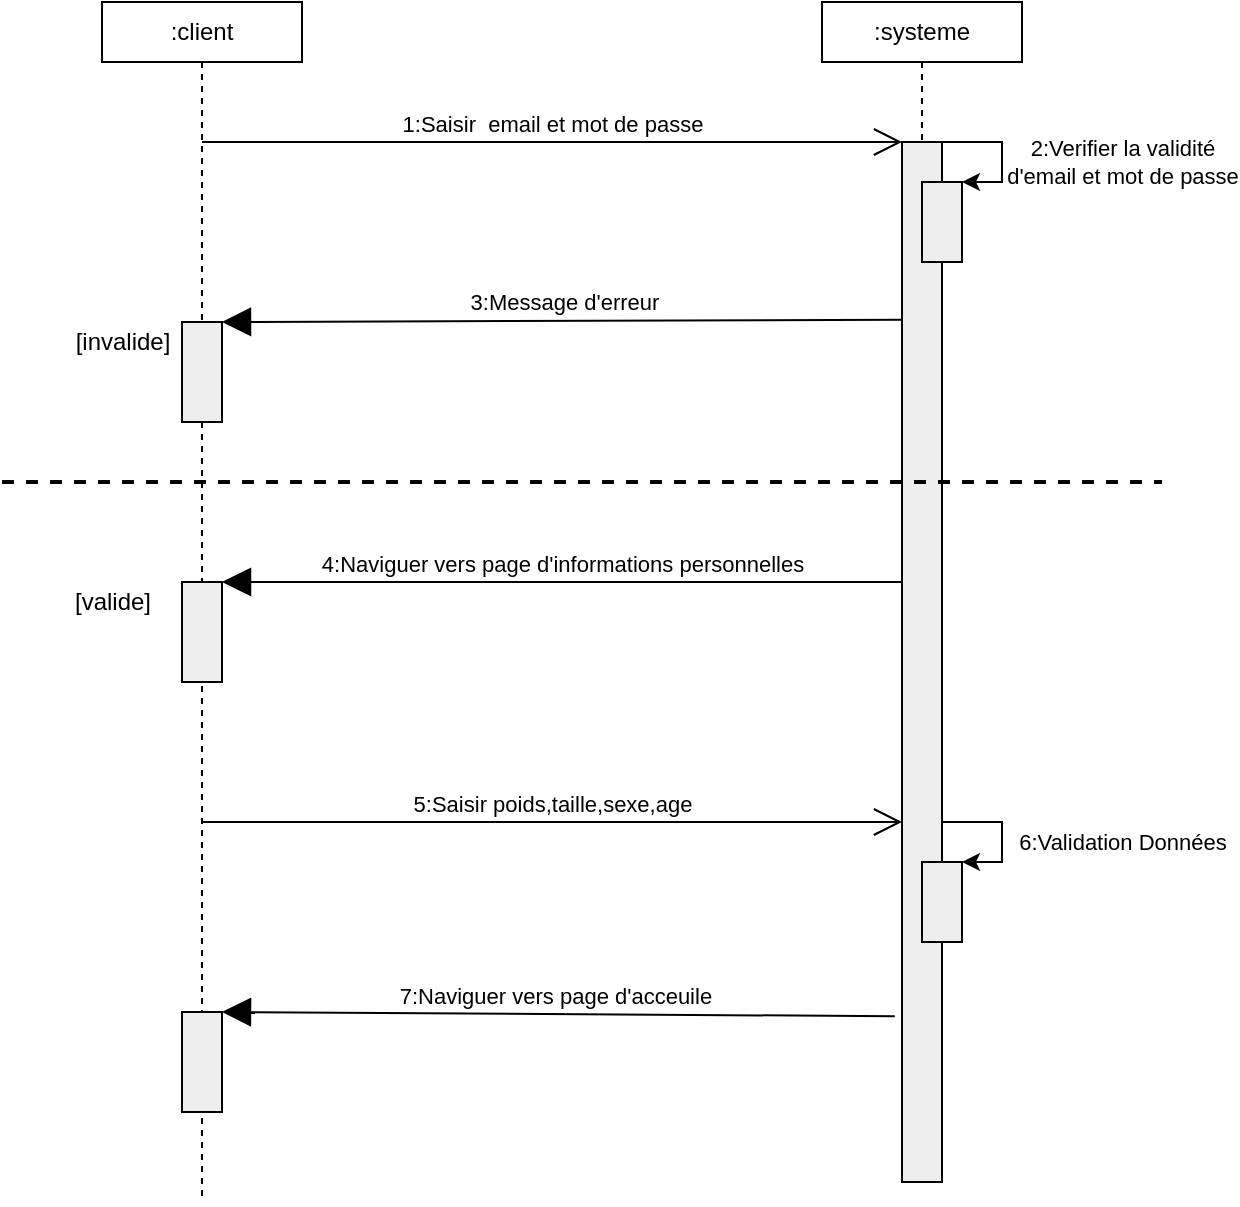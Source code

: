 <mxfile version="17.1.3" type="github">
  <diagram id="88-n9VoworjiJ0DwcDbS" name="Page-1">
    <mxGraphModel dx="1483" dy="781" grid="1" gridSize="10" guides="1" tooltips="1" connect="1" arrows="1" fold="1" page="1" pageScale="1" pageWidth="827" pageHeight="1169" math="0" shadow="0">
      <root>
        <mxCell id="0" />
        <mxCell id="1" parent="0" />
        <mxCell id="4Dx3WZbP61t2vSIbmsnp-1" value=":client" style="shape=rect;html=1;whiteSpace=wrap;align=center;" vertex="1" parent="1">
          <mxGeometry x="180" y="80" width="100" height="30" as="geometry" />
        </mxCell>
        <mxCell id="4Dx3WZbP61t2vSIbmsnp-2" value=":systeme" style="shape=rect;html=1;whiteSpace=wrap;align=center;" vertex="1" parent="1">
          <mxGeometry x="540" y="80" width="100" height="30" as="geometry" />
        </mxCell>
        <mxCell id="4Dx3WZbP61t2vSIbmsnp-3" value="" style="edgeStyle=none;dashed=1;html=1;endArrow=none;rounded=0;startArrow=none;" edge="1" source="4Dx3WZbP61t2vSIbmsnp-19" parent="1">
          <mxGeometry relative="1" as="geometry">
            <mxPoint x="230" y="680" as="targetPoint" />
          </mxGeometry>
        </mxCell>
        <mxCell id="4Dx3WZbP61t2vSIbmsnp-4" value="" style="edgeStyle=none;dashed=1;html=1;endArrow=none;rounded=0;startArrow=none;" edge="1" source="4Dx3WZbP61t2vSIbmsnp-9" parent="1">
          <mxGeometry relative="1" as="geometry">
            <mxPoint x="590" y="620" as="targetPoint" />
          </mxGeometry>
        </mxCell>
        <mxCell id="4Dx3WZbP61t2vSIbmsnp-5" value="1:Saisir&amp;nbsp; email et mot de passe" style="edgeStyle=none;html=1;endArrow=open;verticalAlign=bottom;endSize=12;rounded=0;entryX=0;entryY=0;entryDx=0;entryDy=0;" edge="1" parent="1" target="4Dx3WZbP61t2vSIbmsnp-9">
          <mxGeometry relative="1" as="geometry">
            <mxPoint x="230" y="150" as="sourcePoint" />
            <mxPoint x="590" y="150" as="targetPoint" />
          </mxGeometry>
        </mxCell>
        <mxCell id="4Dx3WZbP61t2vSIbmsnp-6" value="3:Message d&#39;erreur" style="edgeStyle=none;html=1;endArrow=block;verticalAlign=bottom;endSize=12;endFill=1;rounded=0;exitX=0.06;exitY=0.171;exitDx=0;exitDy=0;entryX=1;entryY=0;entryDx=0;entryDy=0;exitPerimeter=0;" edge="1" parent="1" source="4Dx3WZbP61t2vSIbmsnp-9" target="4Dx3WZbP61t2vSIbmsnp-19">
          <mxGeometry relative="1" as="geometry">
            <mxPoint x="440" y="239.5" as="sourcePoint" />
            <mxPoint x="230" y="240" as="targetPoint" />
          </mxGeometry>
        </mxCell>
        <mxCell id="4Dx3WZbP61t2vSIbmsnp-17" value="2:Verifier la validité &lt;br&gt;d&#39;email et mot de passe" style="edgeStyle=orthogonalEdgeStyle;rounded=0;orthogonalLoop=1;jettySize=auto;html=1;exitX=1;exitY=0;exitDx=0;exitDy=0;entryX=1;entryY=0;entryDx=0;entryDy=0;" edge="1" parent="1">
          <mxGeometry x="0.143" y="60" relative="1" as="geometry">
            <mxPoint x="600" y="150" as="sourcePoint" />
            <mxPoint x="610" y="170" as="targetPoint" />
            <Array as="points">
              <mxPoint x="630" y="150" />
              <mxPoint x="630" y="170" />
            </Array>
            <mxPoint as="offset" />
          </mxGeometry>
        </mxCell>
        <mxCell id="4Dx3WZbP61t2vSIbmsnp-9" value="" style="shape=rect;html=1;fillColor=#eeeeee;" vertex="1" parent="1">
          <mxGeometry x="580" y="150" width="20" height="520" as="geometry" />
        </mxCell>
        <mxCell id="4Dx3WZbP61t2vSIbmsnp-13" value="" style="edgeStyle=none;dashed=1;html=1;endArrow=none;rounded=0;" edge="1" parent="1" source="4Dx3WZbP61t2vSIbmsnp-2" target="4Dx3WZbP61t2vSIbmsnp-9">
          <mxGeometry relative="1" as="geometry">
            <mxPoint x="590" y="350" as="targetPoint" />
            <mxPoint x="590" y="110" as="sourcePoint" />
          </mxGeometry>
        </mxCell>
        <mxCell id="4Dx3WZbP61t2vSIbmsnp-16" value="" style="shape=rect;html=1;fillColor=#eeeeee;" vertex="1" parent="1">
          <mxGeometry x="590" y="170" width="20" height="40" as="geometry" />
        </mxCell>
        <mxCell id="4Dx3WZbP61t2vSIbmsnp-18" value="" style="edgeStyle=none;html=1;endArrow=none;verticalAlign=bottom;dashed=1;strokeWidth=2;rounded=0;" edge="1" parent="1">
          <mxGeometry width="160" relative="1" as="geometry">
            <mxPoint x="130" y="320" as="sourcePoint" />
            <mxPoint x="710" y="320" as="targetPoint" />
          </mxGeometry>
        </mxCell>
        <mxCell id="4Dx3WZbP61t2vSIbmsnp-19" value="" style="shape=rect;html=1;fillColor=#eeeeee;" vertex="1" parent="1">
          <mxGeometry x="220" y="240" width="20" height="50" as="geometry" />
        </mxCell>
        <mxCell id="4Dx3WZbP61t2vSIbmsnp-21" value="" style="edgeStyle=none;dashed=1;html=1;endArrow=none;rounded=0;" edge="1" parent="1" source="4Dx3WZbP61t2vSIbmsnp-1" target="4Dx3WZbP61t2vSIbmsnp-19">
          <mxGeometry relative="1" as="geometry">
            <mxPoint x="230" y="350" as="targetPoint" />
            <mxPoint x="230" y="110" as="sourcePoint" />
          </mxGeometry>
        </mxCell>
        <mxCell id="4Dx3WZbP61t2vSIbmsnp-22" value="4:Naviguer vers page d&#39;informations personnelles" style="edgeStyle=none;html=1;endArrow=block;verticalAlign=bottom;endSize=12;endFill=1;rounded=0;entryX=1;entryY=0;entryDx=0;entryDy=0;" edge="1" parent="1" target="4Dx3WZbP61t2vSIbmsnp-23">
          <mxGeometry relative="1" as="geometry">
            <mxPoint x="580" y="370" as="sourcePoint" />
            <mxPoint x="230" y="370" as="targetPoint" />
          </mxGeometry>
        </mxCell>
        <mxCell id="4Dx3WZbP61t2vSIbmsnp-23" value="" style="shape=rect;html=1;fillColor=#eeeeee;" vertex="1" parent="1">
          <mxGeometry x="220" y="370" width="20" height="50" as="geometry" />
        </mxCell>
        <mxCell id="4Dx3WZbP61t2vSIbmsnp-24" value="[invalide]" style="text;html=1;align=center;verticalAlign=middle;resizable=0;points=[];autosize=1;strokeColor=none;fillColor=none;" vertex="1" parent="1">
          <mxGeometry x="160" y="240" width="60" height="20" as="geometry" />
        </mxCell>
        <mxCell id="4Dx3WZbP61t2vSIbmsnp-25" value="[valide]" style="text;html=1;align=center;verticalAlign=middle;resizable=0;points=[];autosize=1;strokeColor=none;fillColor=none;" vertex="1" parent="1">
          <mxGeometry x="160" y="370" width="50" height="20" as="geometry" />
        </mxCell>
        <mxCell id="4Dx3WZbP61t2vSIbmsnp-26" value="5:Saisir poids,taille,sexe,age" style="edgeStyle=none;html=1;endArrow=open;verticalAlign=bottom;endSize=12;rounded=0;" edge="1" parent="1">
          <mxGeometry relative="1" as="geometry">
            <mxPoint x="230" y="490" as="sourcePoint" />
            <mxPoint x="580" y="490" as="targetPoint" />
          </mxGeometry>
        </mxCell>
        <mxCell id="4Dx3WZbP61t2vSIbmsnp-27" value="7:Naviguer vers page d&#39;acceuile&amp;nbsp;" style="edgeStyle=none;html=1;endArrow=block;verticalAlign=bottom;endSize=12;endFill=1;rounded=0;exitX=-0.18;exitY=0.307;exitDx=0;exitDy=0;entryX=1;entryY=0;entryDx=0;entryDy=0;exitPerimeter=0;" edge="1" parent="1" target="4Dx3WZbP61t2vSIbmsnp-29">
          <mxGeometry relative="1" as="geometry">
            <mxPoint x="576.4" y="587.1" as="sourcePoint" />
            <mxPoint x="230" y="585" as="targetPoint" />
          </mxGeometry>
        </mxCell>
        <mxCell id="4Dx3WZbP61t2vSIbmsnp-29" value="" style="shape=rect;html=1;fillColor=#eeeeee;" vertex="1" parent="1">
          <mxGeometry x="220" y="585" width="20" height="50" as="geometry" />
        </mxCell>
        <mxCell id="4Dx3WZbP61t2vSIbmsnp-32" value="6:Validation Données" style="edgeStyle=orthogonalEdgeStyle;rounded=0;orthogonalLoop=1;jettySize=auto;html=1;exitX=1;exitY=0;exitDx=0;exitDy=0;entryX=1;entryY=0;entryDx=0;entryDy=0;" edge="1" parent="1">
          <mxGeometry x="0.143" y="60" relative="1" as="geometry">
            <mxPoint x="600" y="490" as="sourcePoint" />
            <mxPoint x="610" y="510" as="targetPoint" />
            <Array as="points">
              <mxPoint x="630" y="490" />
              <mxPoint x="630" y="510" />
            </Array>
            <mxPoint as="offset" />
          </mxGeometry>
        </mxCell>
        <mxCell id="4Dx3WZbP61t2vSIbmsnp-33" value="" style="shape=rect;html=1;fillColor=#eeeeee;" vertex="1" parent="1">
          <mxGeometry x="590" y="510" width="20" height="40" as="geometry" />
        </mxCell>
      </root>
    </mxGraphModel>
  </diagram>
</mxfile>
